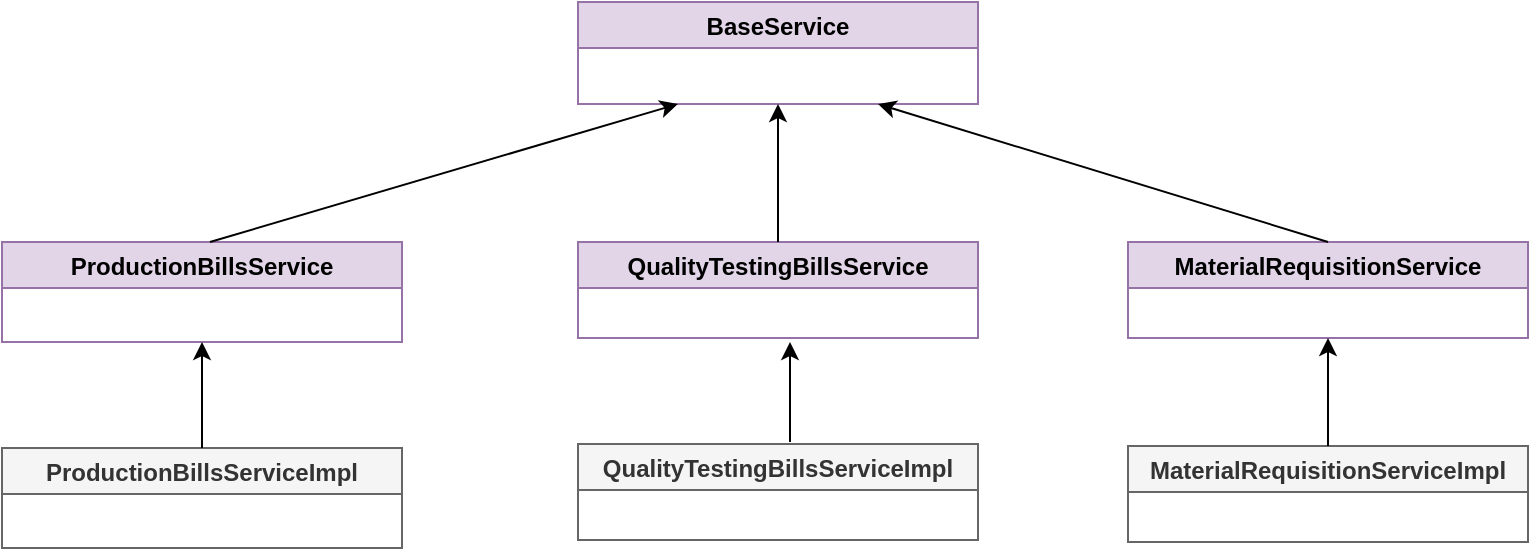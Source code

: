 <mxfile version="20.0.3" type="github">
  <diagram id="C5RBs43oDa-KdzZeNtuy" name="Page-1">
    <mxGraphModel dx="1016" dy="561" grid="1" gridSize="10" guides="1" tooltips="1" connect="1" arrows="1" fold="1" page="1" pageScale="1" pageWidth="827" pageHeight="1169" math="0" shadow="0">
      <root>
        <mxCell id="WIyWlLk6GJQsqaUBKTNV-0" />
        <mxCell id="WIyWlLk6GJQsqaUBKTNV-1" parent="WIyWlLk6GJQsqaUBKTNV-0" />
        <mxCell id="cCN0tTdBYzVjqLH-nszh-0" value="ProductionBillsServiceImpl" style="swimlane;fillColor=#f5f5f5;strokeColor=#666666;fontColor=#333333;" vertex="1" parent="WIyWlLk6GJQsqaUBKTNV-1">
          <mxGeometry x="36" y="363" width="200" height="50" as="geometry" />
        </mxCell>
        <mxCell id="cCN0tTdBYzVjqLH-nszh-1" value="QualityTestingBillsServiceImpl" style="swimlane;fillColor=#f5f5f5;strokeColor=#666666;fontColor=#333333;" vertex="1" parent="WIyWlLk6GJQsqaUBKTNV-1">
          <mxGeometry x="324" y="361" width="200" height="48" as="geometry" />
        </mxCell>
        <mxCell id="cCN0tTdBYzVjqLH-nszh-2" value="MaterialRequisitionServiceImpl" style="swimlane;fillColor=#f5f5f5;strokeColor=#666666;fontColor=#333333;" vertex="1" parent="WIyWlLk6GJQsqaUBKTNV-1">
          <mxGeometry x="599" y="362" width="200" height="48" as="geometry" />
        </mxCell>
        <mxCell id="cCN0tTdBYzVjqLH-nszh-3" value="QualityTestingBillsService" style="swimlane;fillColor=#e1d5e7;strokeColor=#9673a6;" vertex="1" parent="WIyWlLk6GJQsqaUBKTNV-1">
          <mxGeometry x="324" y="260" width="200" height="48" as="geometry" />
        </mxCell>
        <mxCell id="cCN0tTdBYzVjqLH-nszh-5" value="MaterialRequisitionService" style="swimlane;fillColor=#e1d5e7;strokeColor=#9673a6;" vertex="1" parent="WIyWlLk6GJQsqaUBKTNV-1">
          <mxGeometry x="599" y="260" width="200" height="48" as="geometry" />
        </mxCell>
        <mxCell id="cCN0tTdBYzVjqLH-nszh-6" value="ProductionBillsService" style="swimlane;fillColor=#e1d5e7;strokeColor=#9673a6;" vertex="1" parent="WIyWlLk6GJQsqaUBKTNV-1">
          <mxGeometry x="36" y="260" width="200" height="50" as="geometry" />
        </mxCell>
        <mxCell id="cCN0tTdBYzVjqLH-nszh-7" value="BaseService" style="swimlane;fillColor=#e1d5e7;strokeColor=#9673a6;" vertex="1" parent="WIyWlLk6GJQsqaUBKTNV-1">
          <mxGeometry x="324" y="140" width="200" height="51" as="geometry" />
        </mxCell>
        <mxCell id="cCN0tTdBYzVjqLH-nszh-14" value="" style="endArrow=classic;html=1;strokeColor=default;curved=1;" edge="1" parent="WIyWlLk6GJQsqaUBKTNV-1">
          <mxGeometry width="50" height="50" relative="1" as="geometry">
            <mxPoint x="430" y="360" as="sourcePoint" />
            <mxPoint x="430" y="310" as="targetPoint" />
          </mxGeometry>
        </mxCell>
        <mxCell id="cCN0tTdBYzVjqLH-nszh-15" value="" style="endArrow=classic;html=1;strokeColor=default;curved=1;exitX=0.5;exitY=0;exitDx=0;exitDy=0;" edge="1" parent="WIyWlLk6GJQsqaUBKTNV-1" source="cCN0tTdBYzVjqLH-nszh-0">
          <mxGeometry width="50" height="50" relative="1" as="geometry">
            <mxPoint x="100" y="361" as="sourcePoint" />
            <mxPoint x="136" y="310" as="targetPoint" />
          </mxGeometry>
        </mxCell>
        <mxCell id="cCN0tTdBYzVjqLH-nszh-16" value="" style="endArrow=classic;html=1;strokeColor=default;curved=1;entryX=0.5;entryY=1;entryDx=0;entryDy=0;exitX=0.5;exitY=0;exitDx=0;exitDy=0;" edge="1" parent="WIyWlLk6GJQsqaUBKTNV-1" source="cCN0tTdBYzVjqLH-nszh-2" target="cCN0tTdBYzVjqLH-nszh-5">
          <mxGeometry width="50" height="50" relative="1" as="geometry">
            <mxPoint x="680" y="360" as="sourcePoint" />
            <mxPoint x="730" y="310" as="targetPoint" />
          </mxGeometry>
        </mxCell>
        <mxCell id="cCN0tTdBYzVjqLH-nszh-18" value="" style="endArrow=classic;html=1;strokeColor=default;curved=1;entryX=0.25;entryY=1;entryDx=0;entryDy=0;" edge="1" parent="WIyWlLk6GJQsqaUBKTNV-1" target="cCN0tTdBYzVjqLH-nszh-7">
          <mxGeometry width="50" height="50" relative="1" as="geometry">
            <mxPoint x="140" y="260" as="sourcePoint" />
            <mxPoint x="170" y="210" as="targetPoint" />
          </mxGeometry>
        </mxCell>
        <mxCell id="cCN0tTdBYzVjqLH-nszh-19" value="" style="endArrow=classic;html=1;strokeColor=default;curved=1;exitX=0.5;exitY=0;exitDx=0;exitDy=0;entryX=0.5;entryY=1;entryDx=0;entryDy=0;" edge="1" parent="WIyWlLk6GJQsqaUBKTNV-1" source="cCN0tTdBYzVjqLH-nszh-3" target="cCN0tTdBYzVjqLH-nszh-7">
          <mxGeometry width="50" height="50" relative="1" as="geometry">
            <mxPoint x="410" y="250" as="sourcePoint" />
            <mxPoint x="460" y="200" as="targetPoint" />
          </mxGeometry>
        </mxCell>
        <mxCell id="cCN0tTdBYzVjqLH-nszh-20" value="" style="endArrow=classic;html=1;strokeColor=default;curved=1;exitX=0.5;exitY=0;exitDx=0;exitDy=0;entryX=0.75;entryY=1;entryDx=0;entryDy=0;" edge="1" parent="WIyWlLk6GJQsqaUBKTNV-1" source="cCN0tTdBYzVjqLH-nszh-5" target="cCN0tTdBYzVjqLH-nszh-7">
          <mxGeometry width="50" height="50" relative="1" as="geometry">
            <mxPoint x="680" y="250" as="sourcePoint" />
            <mxPoint x="730" y="200" as="targetPoint" />
          </mxGeometry>
        </mxCell>
      </root>
    </mxGraphModel>
  </diagram>
</mxfile>
